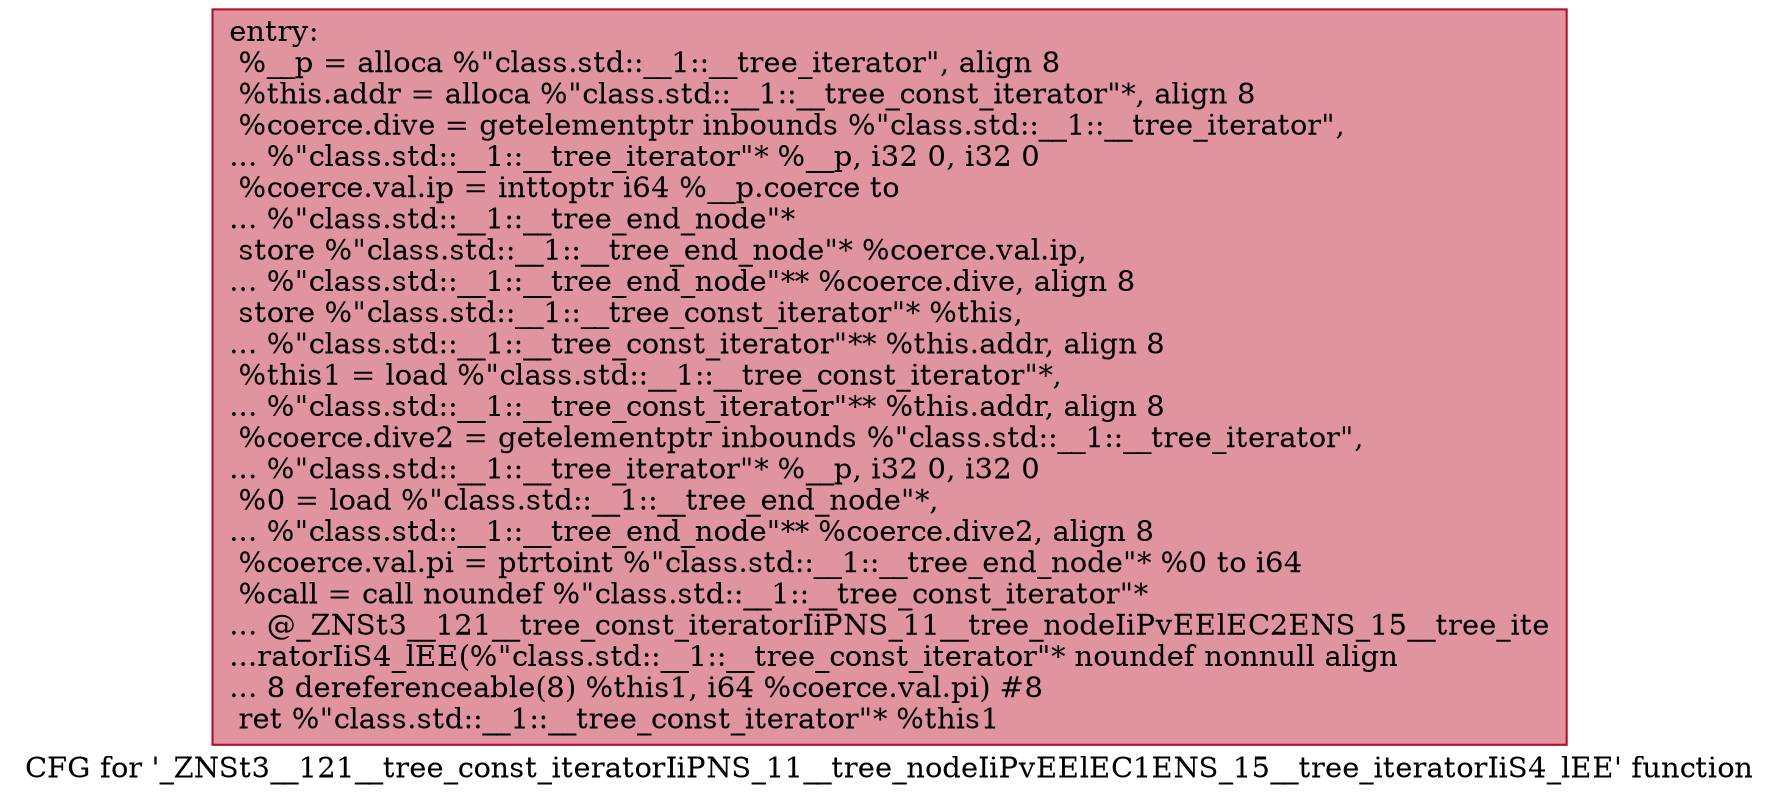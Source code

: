 digraph "CFG for '_ZNSt3__121__tree_const_iteratorIiPNS_11__tree_nodeIiPvEElEC1ENS_15__tree_iteratorIiS4_lEE' function" {
	label="CFG for '_ZNSt3__121__tree_const_iteratorIiPNS_11__tree_nodeIiPvEElEC1ENS_15__tree_iteratorIiS4_lEE' function";

	Node0x600002552540 [shape=record,color="#b70d28ff", style=filled, fillcolor="#b70d2870",label="{entry:\l  %__p = alloca %\"class.std::__1::__tree_iterator\", align 8\l  %this.addr = alloca %\"class.std::__1::__tree_const_iterator\"*, align 8\l  %coerce.dive = getelementptr inbounds %\"class.std::__1::__tree_iterator\",\l... %\"class.std::__1::__tree_iterator\"* %__p, i32 0, i32 0\l  %coerce.val.ip = inttoptr i64 %__p.coerce to\l... %\"class.std::__1::__tree_end_node\"*\l  store %\"class.std::__1::__tree_end_node\"* %coerce.val.ip,\l... %\"class.std::__1::__tree_end_node\"** %coerce.dive, align 8\l  store %\"class.std::__1::__tree_const_iterator\"* %this,\l... %\"class.std::__1::__tree_const_iterator\"** %this.addr, align 8\l  %this1 = load %\"class.std::__1::__tree_const_iterator\"*,\l... %\"class.std::__1::__tree_const_iterator\"** %this.addr, align 8\l  %coerce.dive2 = getelementptr inbounds %\"class.std::__1::__tree_iterator\",\l... %\"class.std::__1::__tree_iterator\"* %__p, i32 0, i32 0\l  %0 = load %\"class.std::__1::__tree_end_node\"*,\l... %\"class.std::__1::__tree_end_node\"** %coerce.dive2, align 8\l  %coerce.val.pi = ptrtoint %\"class.std::__1::__tree_end_node\"* %0 to i64\l  %call = call noundef %\"class.std::__1::__tree_const_iterator\"*\l... @_ZNSt3__121__tree_const_iteratorIiPNS_11__tree_nodeIiPvEElEC2ENS_15__tree_ite\l...ratorIiS4_lEE(%\"class.std::__1::__tree_const_iterator\"* noundef nonnull align\l... 8 dereferenceable(8) %this1, i64 %coerce.val.pi) #8\l  ret %\"class.std::__1::__tree_const_iterator\"* %this1\l}"];
}
